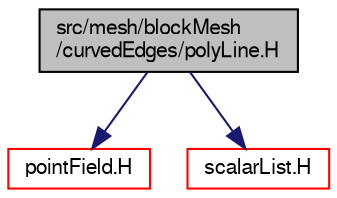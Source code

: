 digraph "src/mesh/blockMesh/curvedEdges/polyLine.H"
{
  bgcolor="transparent";
  edge [fontname="FreeSans",fontsize="10",labelfontname="FreeSans",labelfontsize="10"];
  node [fontname="FreeSans",fontsize="10",shape=record];
  Node0 [label="src/mesh/blockMesh\l/curvedEdges/polyLine.H",height=0.2,width=0.4,color="black", fillcolor="grey75", style="filled", fontcolor="black"];
  Node0 -> Node1 [color="midnightblue",fontsize="10",style="solid",fontname="FreeSans"];
  Node1 [label="pointField.H",height=0.2,width=0.4,color="red",URL="$a12062.html"];
  Node0 -> Node55 [color="midnightblue",fontsize="10",style="solid",fontname="FreeSans"];
  Node55 [label="scalarList.H",height=0.2,width=0.4,color="red",URL="$a12521.html"];
}
